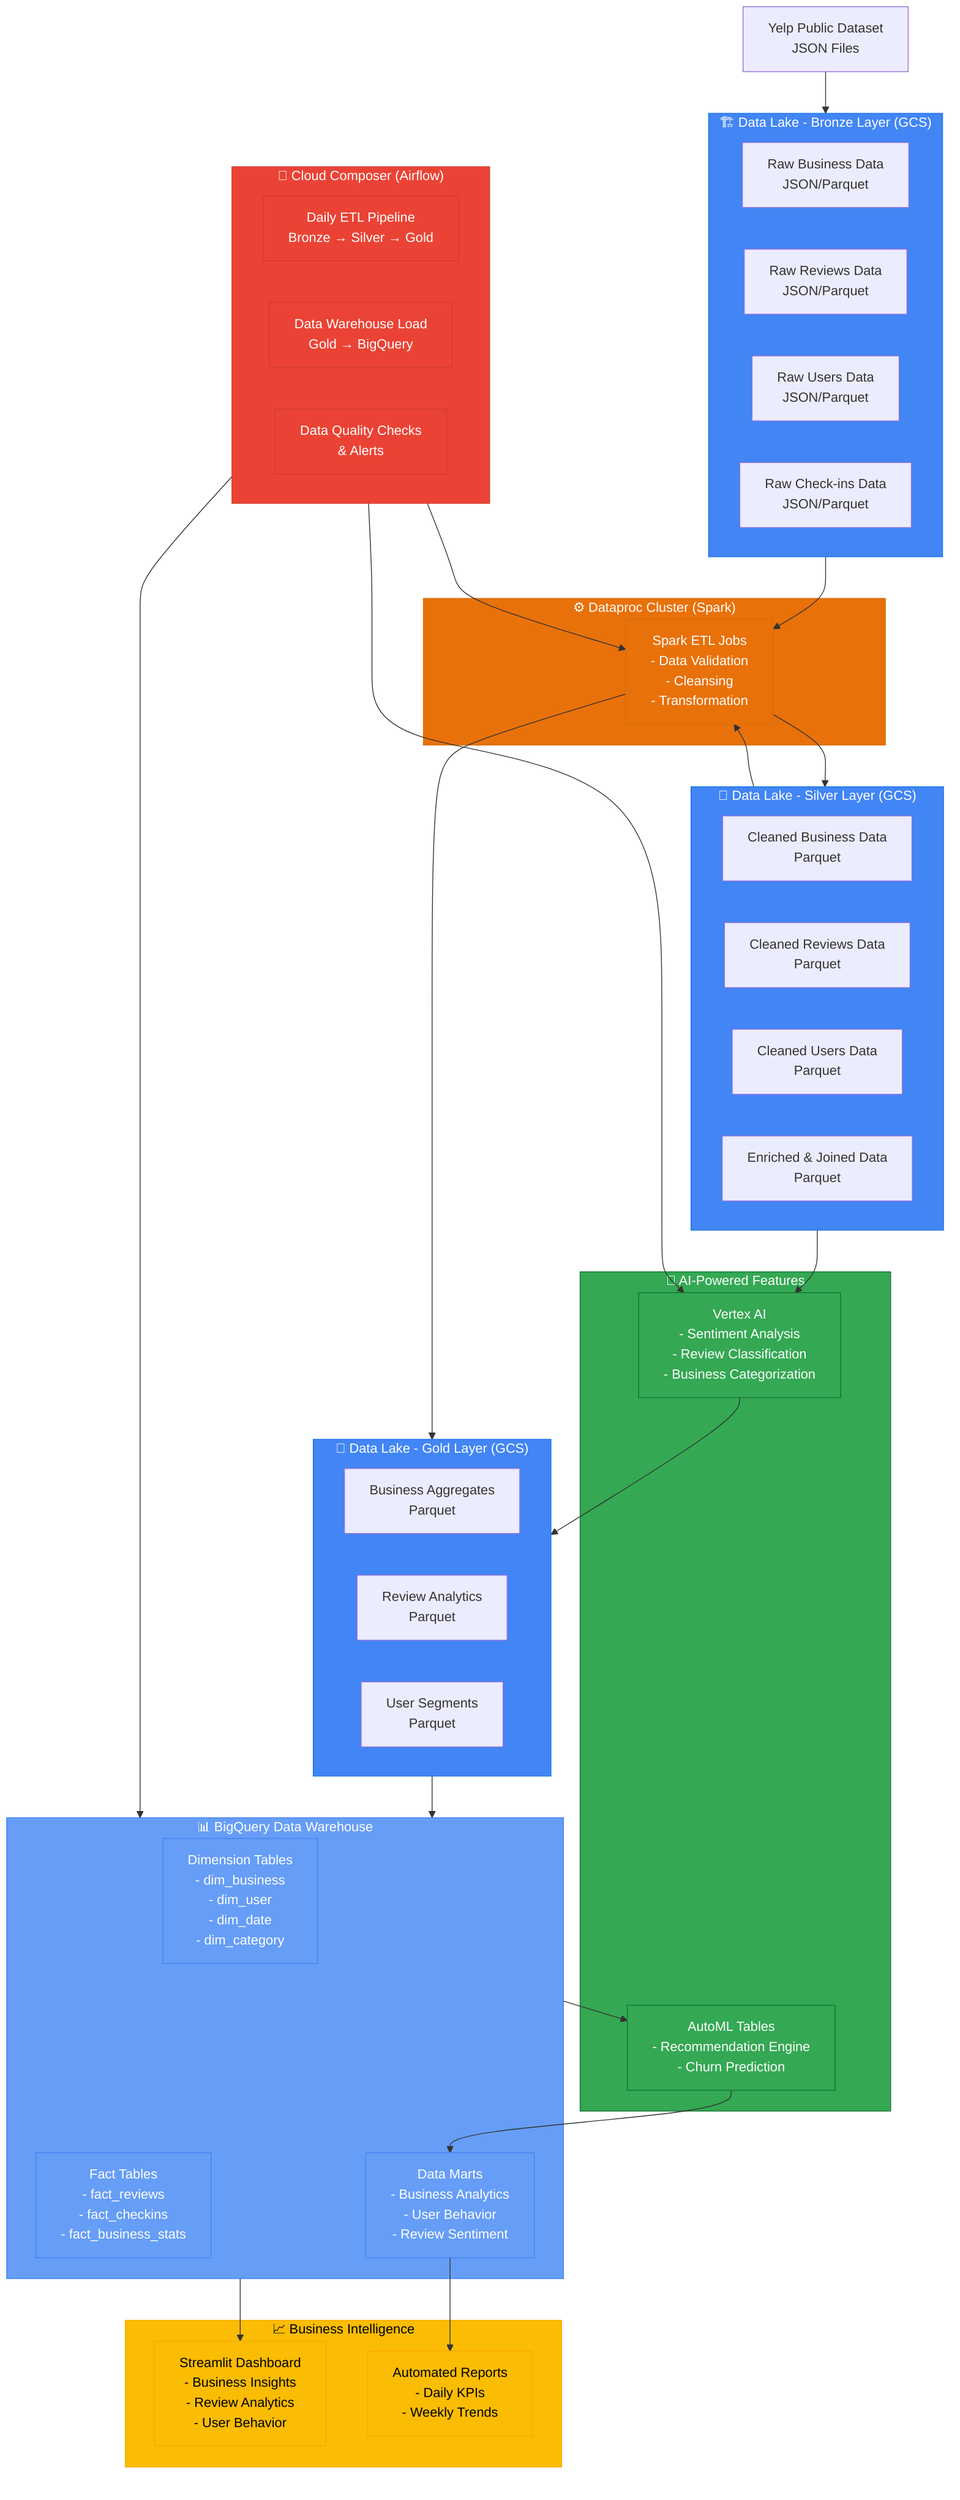 graph TD
    %% Data Sources
    YelpAPI[Yelp Public Dataset<br/>JSON Files]
    
    %% Data Lake Layer (Bronze)
    subgraph GCS_Bronze["🏗️ Data Lake - Bronze Layer (GCS)"]
        RawBusiness[Raw Business Data<br/>JSON/Parquet]
        RawReviews[Raw Reviews Data<br/>JSON/Parquet]
        RawUsers[Raw Users Data<br/>JSON/Parquet]
        RawCheckins[Raw Check-ins Data<br/>JSON/Parquet]
    end
    
    %% Processing Layer
    subgraph Dataproc["⚙️ Dataproc Cluster (Spark)"]
        SparkJobs[Spark ETL Jobs<br/>- Data Validation<br/>- Cleansing<br/>- Transformation]
    end
    
    %% Data Lake Silver Layer
    subgraph GCS_Silver["🥈 Data Lake - Silver Layer (GCS)"]
        CleanBusiness[Cleaned Business Data<br/>Parquet]
        CleanReviews[Cleaned Reviews Data<br/>Parquet]
        CleanUsers[Cleaned Users Data<br/>Parquet]
        EnrichedData[Enriched & Joined Data<br/>Parquet]
    end
    
    %% Data Lake Gold Layer
    subgraph GCS_Gold["🥇 Data Lake - Gold Layer (GCS)"]
        AggBusiness[Business Aggregates<br/>Parquet]
        AggReviews[Review Analytics<br/>Parquet]
        UserSegments[User Segments<br/>Parquet]
    end
    
    %% Data Warehouse
    subgraph BigQuery["📊 BigQuery Data Warehouse"]
        DimTables[Dimension Tables<br/>- dim_business<br/>- dim_user<br/>- dim_date<br/>- dim_category]
        FactTables[Fact Tables<br/>- fact_reviews<br/>- fact_checkins<br/>- fact_business_stats]
        DataMarts[Data Marts<br/>- Business Analytics<br/>- User Behavior<br/>- Review Sentiment]
    end
    
    %% Orchestration
    subgraph Composer["🎼 Cloud Composer (Airflow)"]
        DAG1[Daily ETL Pipeline<br/>Bronze → Silver → Gold]
        DAG2[Data Warehouse Load<br/>Gold → BigQuery]
        DAG3[Data Quality Checks<br/>& Alerts]
    end
    
    %% AI/ML Enhancement
    subgraph AI_Tools["🤖 AI-Powered Features"]
        VertexAI[Vertex AI<br/>- Sentiment Analysis<br/>- Review Classification<br/>- Business Categorization]
        AutoML[AutoML Tables<br/>- Recommendation Engine<br/>- Churn Prediction]
    end
    
    %% BI & Visualization
    subgraph BI["📈 Business Intelligence"]
        Streamlit[Streamlit Dashboard<br/>- Business Insights<br/>- Review Analytics<br/>- User Behavior]
        Reports[Automated Reports<br/>- Daily KPIs<br/>- Weekly Trends]
    end
    
    %% Data Flow
    YelpAPI --> GCS_Bronze
    GCS_Bronze --> SparkJobs
    SparkJobs --> GCS_Silver
    GCS_Silver --> SparkJobs
    SparkJobs --> GCS_Gold
    GCS_Gold --> BigQuery
    
    %% AI Integration
    GCS_Silver --> VertexAI
    VertexAI --> GCS_Gold
    BigQuery --> AutoML
    AutoML --> DataMarts
    
    %% Orchestration Flow
    Composer --> SparkJobs
    Composer --> BigQuery
    Composer --> VertexAI
    
    %% BI Flow
    BigQuery --> Streamlit
    DataMarts --> Reports
    
    %% Styling
    classDef gcsStyle fill:#4285f4,stroke:#1a73e8,color:#fff
    classDef sparkStyle fill:#e8710a,stroke:#d56e0c,color:#fff
    classDef bqStyle fill:#669df6,stroke:#4285f4,color:#fff
    classDef aiStyle fill:#34a853,stroke:#137333,color:#fff
    classDef orchestrationStyle fill:#ea4335,stroke:#d33b2c,color:#fff
    classDef biStyle fill:#fbbc04,stroke:#f9ab00,color:#000
    
    class GCS_Bronze,GCS_Silver,GCS_Gold gcsStyle
    class Dataproc,SparkJobs sparkStyle
    class BigQuery,DimTables,FactTables,DataMarts bqStyle
    class AI_Tools,VertexAI,AutoML aiStyle
    class Composer,DAG1,DAG2,DAG3 orchestrationStyle
    class BI,Streamlit,Reports biStyle